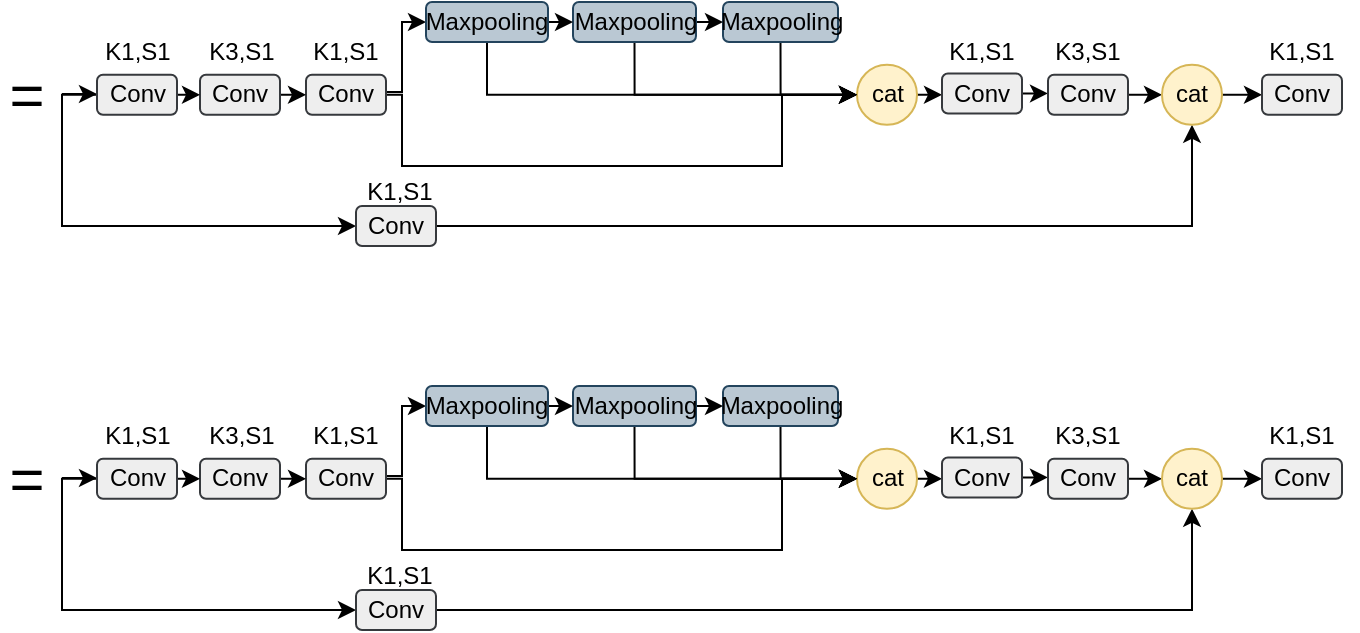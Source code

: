 <mxfile version="21.2.3" type="github">
  <diagram name="第 1 页" id="vPG4tOmfu8uFsgm3aAS6">
    <mxGraphModel dx="1434" dy="-405" grid="1" gridSize="10" guides="1" tooltips="1" connect="1" arrows="1" fold="1" page="1" pageScale="1" pageWidth="827" pageHeight="1169" math="0" shadow="0">
      <root>
        <mxCell id="0" />
        <mxCell id="1" parent="0" />
        <mxCell id="DoSB7A4jQiSQk4BPaiNC-1" style="edgeStyle=orthogonalEdgeStyle;rounded=0;orthogonalLoop=1;jettySize=auto;html=1;exitX=1;exitY=0.5;exitDx=0;exitDy=0;entryX=0.5;entryY=1;entryDx=0;entryDy=0;" edge="1" parent="1" source="DoSB7A4jQiSQk4BPaiNC-8" target="DoSB7A4jQiSQk4BPaiNC-28">
          <mxGeometry relative="1" as="geometry">
            <mxPoint x="685" y="1298.74" as="targetPoint" />
            <mxPoint x="444" y="1350" as="sourcePoint" />
          </mxGeometry>
        </mxCell>
        <mxCell id="DoSB7A4jQiSQk4BPaiNC-2" style="edgeStyle=orthogonalEdgeStyle;rounded=0;orthogonalLoop=1;jettySize=auto;html=1;fontSize=30;exitX=0;exitY=0.5;exitDx=0;exitDy=0;entryX=0;entryY=0.5;entryDx=0;entryDy=0;" edge="1" parent="1" source="DoSB7A4jQiSQk4BPaiNC-15" target="DoSB7A4jQiSQk4BPaiNC-8">
          <mxGeometry relative="1" as="geometry">
            <Array as="points">
              <mxPoint x="264" y="1284" />
              <mxPoint x="264" y="1350" />
            </Array>
            <mxPoint x="290" y="1283.74" as="sourcePoint" />
            <mxPoint x="412.25" y="1350" as="targetPoint" />
          </mxGeometry>
        </mxCell>
        <mxCell id="DoSB7A4jQiSQk4BPaiNC-3" style="edgeStyle=orthogonalEdgeStyle;rounded=0;orthogonalLoop=1;jettySize=auto;html=1;entryX=0;entryY=0.5;entryDx=0;entryDy=0;" edge="1" parent="1" target="DoSB7A4jQiSQk4BPaiNC-15">
          <mxGeometry relative="1" as="geometry">
            <mxPoint x="264" y="1284" as="sourcePoint" />
            <mxPoint x="290" y="1283.74" as="targetPoint" />
          </mxGeometry>
        </mxCell>
        <mxCell id="DoSB7A4jQiSQk4BPaiNC-4" value="=" style="text;html=1;strokeColor=none;fillColor=none;align=center;verticalAlign=middle;whiteSpace=wrap;rounded=0;strokeWidth=1;fontSize=30;" vertex="1" parent="1">
          <mxGeometry x="233" y="1269.38" width="27" height="30" as="geometry" />
        </mxCell>
        <mxCell id="DoSB7A4jQiSQk4BPaiNC-5" style="edgeStyle=orthogonalEdgeStyle;rounded=0;orthogonalLoop=1;jettySize=auto;html=1;exitX=1;exitY=0.5;exitDx=0;exitDy=0;entryX=0;entryY=0.5;entryDx=0;entryDy=0;" edge="1" parent="1" source="DoSB7A4jQiSQk4BPaiNC-6" target="DoSB7A4jQiSQk4BPaiNC-24">
          <mxGeometry relative="1" as="geometry">
            <mxPoint x="704" y="1284" as="targetPoint" />
          </mxGeometry>
        </mxCell>
        <mxCell id="DoSB7A4jQiSQk4BPaiNC-6" value="cat" style="ellipse;whiteSpace=wrap;html=1;rounded=1;fillColor=#fff2cc;strokeColor=#d6b656;" vertex="1" parent="1">
          <mxGeometry x="661.5" y="1269.38" width="30" height="30" as="geometry" />
        </mxCell>
        <mxCell id="DoSB7A4jQiSQk4BPaiNC-7" style="edgeStyle=orthogonalEdgeStyle;rounded=0;orthogonalLoop=1;jettySize=auto;html=1;exitX=0.5;exitY=1;exitDx=0;exitDy=0;entryX=0;entryY=0.5;entryDx=0;entryDy=0;" edge="1" parent="1" source="DoSB7A4jQiSQk4BPaiNC-16" target="DoSB7A4jQiSQk4BPaiNC-6">
          <mxGeometry relative="1" as="geometry">
            <mxPoint x="654" y="1290" as="targetPoint" />
            <mxPoint x="634" y="1283.74" as="sourcePoint" />
            <Array as="points">
              <mxPoint x="623" y="1284" />
            </Array>
          </mxGeometry>
        </mxCell>
        <mxCell id="DoSB7A4jQiSQk4BPaiNC-8" value="Conv" style="rounded=1;whiteSpace=wrap;html=1;fillColor=#eeeeee;strokeColor=#36393d;" vertex="1" parent="1">
          <mxGeometry x="411" y="1340" width="40" height="20" as="geometry" />
        </mxCell>
        <mxCell id="DoSB7A4jQiSQk4BPaiNC-9" style="edgeStyle=orthogonalEdgeStyle;rounded=0;orthogonalLoop=1;jettySize=auto;html=1;exitX=1;exitY=0.5;exitDx=0;exitDy=0;entryX=0;entryY=0.5;entryDx=0;entryDy=0;" edge="1" parent="1" source="DoSB7A4jQiSQk4BPaiNC-11" target="DoSB7A4jQiSQk4BPaiNC-22">
          <mxGeometry relative="1" as="geometry">
            <Array as="points">
              <mxPoint x="426" y="1283" />
              <mxPoint x="434" y="1283" />
              <mxPoint x="434" y="1248" />
            </Array>
          </mxGeometry>
        </mxCell>
        <mxCell id="DoSB7A4jQiSQk4BPaiNC-10" style="edgeStyle=orthogonalEdgeStyle;rounded=0;orthogonalLoop=1;jettySize=auto;html=1;exitX=1;exitY=0.5;exitDx=0;exitDy=0;entryX=0;entryY=0.5;entryDx=0;entryDy=0;" edge="1" parent="1" source="DoSB7A4jQiSQk4BPaiNC-11" target="DoSB7A4jQiSQk4BPaiNC-6">
          <mxGeometry relative="1" as="geometry">
            <Array as="points">
              <mxPoint x="434" y="1284" />
              <mxPoint x="434" y="1320" />
              <mxPoint x="624" y="1320" />
              <mxPoint x="624" y="1284" />
            </Array>
          </mxGeometry>
        </mxCell>
        <mxCell id="DoSB7A4jQiSQk4BPaiNC-11" value="Conv" style="rounded=1;whiteSpace=wrap;html=1;fillColor=#eeeeee;strokeColor=#36393d;" vertex="1" parent="1">
          <mxGeometry x="386" y="1274.38" width="40" height="20" as="geometry" />
        </mxCell>
        <mxCell id="DoSB7A4jQiSQk4BPaiNC-12" style="edgeStyle=orthogonalEdgeStyle;rounded=0;orthogonalLoop=1;jettySize=auto;html=1;exitX=1;exitY=0.5;exitDx=0;exitDy=0;entryX=0;entryY=0.5;entryDx=0;entryDy=0;" edge="1" parent="1" source="DoSB7A4jQiSQk4BPaiNC-13" target="DoSB7A4jQiSQk4BPaiNC-11">
          <mxGeometry relative="1" as="geometry" />
        </mxCell>
        <mxCell id="DoSB7A4jQiSQk4BPaiNC-13" value="Conv" style="rounded=1;whiteSpace=wrap;html=1;fillColor=#eeeeee;strokeColor=#36393d;" vertex="1" parent="1">
          <mxGeometry x="333" y="1274.38" width="40" height="20" as="geometry" />
        </mxCell>
        <mxCell id="DoSB7A4jQiSQk4BPaiNC-14" style="edgeStyle=orthogonalEdgeStyle;rounded=0;orthogonalLoop=1;jettySize=auto;html=1;exitX=1;exitY=0.5;exitDx=0;exitDy=0;entryX=0;entryY=0.5;entryDx=0;entryDy=0;" edge="1" parent="1" source="DoSB7A4jQiSQk4BPaiNC-15" target="DoSB7A4jQiSQk4BPaiNC-13">
          <mxGeometry relative="1" as="geometry" />
        </mxCell>
        <mxCell id="DoSB7A4jQiSQk4BPaiNC-15" value="Conv" style="rounded=1;whiteSpace=wrap;html=1;fillColor=#eeeeee;strokeColor=#36393d;" vertex="1" parent="1">
          <mxGeometry x="281.5" y="1274.38" width="40" height="20" as="geometry" />
        </mxCell>
        <mxCell id="DoSB7A4jQiSQk4BPaiNC-16" value="Maxpooling" style="rounded=1;whiteSpace=wrap;html=1;fillColor=#bac8d3;strokeColor=#23445d;" vertex="1" parent="1">
          <mxGeometry x="594.5" y="1238" width="57.5" height="20" as="geometry" />
        </mxCell>
        <mxCell id="DoSB7A4jQiSQk4BPaiNC-17" style="edgeStyle=orthogonalEdgeStyle;rounded=0;orthogonalLoop=1;jettySize=auto;html=1;exitX=1;exitY=0.5;exitDx=0;exitDy=0;entryX=0;entryY=0.5;entryDx=0;entryDy=0;" edge="1" parent="1" source="DoSB7A4jQiSQk4BPaiNC-19" target="DoSB7A4jQiSQk4BPaiNC-16">
          <mxGeometry relative="1" as="geometry" />
        </mxCell>
        <mxCell id="DoSB7A4jQiSQk4BPaiNC-18" style="edgeStyle=orthogonalEdgeStyle;rounded=0;orthogonalLoop=1;jettySize=auto;html=1;exitX=0.5;exitY=1;exitDx=0;exitDy=0;entryX=0;entryY=0.5;entryDx=0;entryDy=0;" edge="1" parent="1" source="DoSB7A4jQiSQk4BPaiNC-19" target="DoSB7A4jQiSQk4BPaiNC-6">
          <mxGeometry relative="1" as="geometry" />
        </mxCell>
        <mxCell id="DoSB7A4jQiSQk4BPaiNC-19" value="Maxpooling" style="rounded=1;whiteSpace=wrap;html=1;fillColor=#bac8d3;strokeColor=#23445d;" vertex="1" parent="1">
          <mxGeometry x="519.5" y="1238" width="61.5" height="20" as="geometry" />
        </mxCell>
        <mxCell id="DoSB7A4jQiSQk4BPaiNC-20" style="edgeStyle=orthogonalEdgeStyle;rounded=0;orthogonalLoop=1;jettySize=auto;html=1;exitX=1;exitY=0.5;exitDx=0;exitDy=0;entryX=0;entryY=0.5;entryDx=0;entryDy=0;" edge="1" parent="1" source="DoSB7A4jQiSQk4BPaiNC-22" target="DoSB7A4jQiSQk4BPaiNC-19">
          <mxGeometry relative="1" as="geometry" />
        </mxCell>
        <mxCell id="DoSB7A4jQiSQk4BPaiNC-21" style="edgeStyle=orthogonalEdgeStyle;rounded=0;orthogonalLoop=1;jettySize=auto;html=1;exitX=0.5;exitY=1;exitDx=0;exitDy=0;entryX=0;entryY=0.5;entryDx=0;entryDy=0;" edge="1" parent="1" source="DoSB7A4jQiSQk4BPaiNC-22" target="DoSB7A4jQiSQk4BPaiNC-6">
          <mxGeometry relative="1" as="geometry" />
        </mxCell>
        <mxCell id="DoSB7A4jQiSQk4BPaiNC-22" value="Maxpooling" style="rounded=1;whiteSpace=wrap;html=1;fillColor=#bac8d3;strokeColor=#23445d;" vertex="1" parent="1">
          <mxGeometry x="446" y="1238" width="61" height="20" as="geometry" />
        </mxCell>
        <mxCell id="DoSB7A4jQiSQk4BPaiNC-23" style="edgeStyle=orthogonalEdgeStyle;rounded=0;orthogonalLoop=1;jettySize=auto;html=1;exitX=1;exitY=0.5;exitDx=0;exitDy=0;entryX=0;entryY=0.5;entryDx=0;entryDy=0;" edge="1" parent="1" source="DoSB7A4jQiSQk4BPaiNC-24" target="DoSB7A4jQiSQk4BPaiNC-26">
          <mxGeometry relative="1" as="geometry" />
        </mxCell>
        <mxCell id="DoSB7A4jQiSQk4BPaiNC-24" value="Conv" style="rounded=1;whiteSpace=wrap;html=1;fillColor=#eeeeee;strokeColor=#36393d;" vertex="1" parent="1">
          <mxGeometry x="704" y="1273.74" width="40" height="20" as="geometry" />
        </mxCell>
        <mxCell id="DoSB7A4jQiSQk4BPaiNC-25" style="edgeStyle=orthogonalEdgeStyle;rounded=0;orthogonalLoop=1;jettySize=auto;html=1;exitX=1;exitY=0.5;exitDx=0;exitDy=0;entryX=0;entryY=0.5;entryDx=0;entryDy=0;" edge="1" parent="1" source="DoSB7A4jQiSQk4BPaiNC-26" target="DoSB7A4jQiSQk4BPaiNC-28">
          <mxGeometry relative="1" as="geometry" />
        </mxCell>
        <mxCell id="DoSB7A4jQiSQk4BPaiNC-26" value="Conv" style="rounded=1;whiteSpace=wrap;html=1;fillColor=#eeeeee;strokeColor=#36393d;" vertex="1" parent="1">
          <mxGeometry x="757" y="1274.38" width="40" height="20" as="geometry" />
        </mxCell>
        <mxCell id="DoSB7A4jQiSQk4BPaiNC-27" style="edgeStyle=orthogonalEdgeStyle;rounded=0;orthogonalLoop=1;jettySize=auto;html=1;exitX=1;exitY=0.5;exitDx=0;exitDy=0;entryX=0;entryY=0.5;entryDx=0;entryDy=0;" edge="1" parent="1" source="DoSB7A4jQiSQk4BPaiNC-28" target="DoSB7A4jQiSQk4BPaiNC-29">
          <mxGeometry relative="1" as="geometry" />
        </mxCell>
        <mxCell id="DoSB7A4jQiSQk4BPaiNC-28" value="cat" style="ellipse;whiteSpace=wrap;html=1;rounded=1;fillColor=#fff2cc;strokeColor=#d6b656;" vertex="1" parent="1">
          <mxGeometry x="814" y="1269.38" width="30" height="30" as="geometry" />
        </mxCell>
        <mxCell id="DoSB7A4jQiSQk4BPaiNC-29" value="Conv" style="rounded=1;whiteSpace=wrap;html=1;fillColor=#eeeeee;strokeColor=#36393d;" vertex="1" parent="1">
          <mxGeometry x="864" y="1274.38" width="40" height="20" as="geometry" />
        </mxCell>
        <mxCell id="DoSB7A4jQiSQk4BPaiNC-30" value="K1,S1" style="text;html=1;strokeColor=none;fillColor=none;align=center;verticalAlign=middle;whiteSpace=wrap;rounded=0;strokeWidth=1;fontSize=12;" vertex="1" parent="1">
          <mxGeometry x="273.5" y="1248" width="56" height="30" as="geometry" />
        </mxCell>
        <mxCell id="DoSB7A4jQiSQk4BPaiNC-31" value="K3,S1" style="text;html=1;strokeColor=none;fillColor=none;align=center;verticalAlign=middle;whiteSpace=wrap;rounded=0;strokeWidth=1;fontSize=12;" vertex="1" parent="1">
          <mxGeometry x="326" y="1248" width="56" height="30" as="geometry" />
        </mxCell>
        <mxCell id="DoSB7A4jQiSQk4BPaiNC-32" value="K1,S1" style="text;html=1;strokeColor=none;fillColor=none;align=center;verticalAlign=middle;whiteSpace=wrap;rounded=0;strokeWidth=1;fontSize=12;" vertex="1" parent="1">
          <mxGeometry x="378" y="1248" width="56" height="30" as="geometry" />
        </mxCell>
        <mxCell id="DoSB7A4jQiSQk4BPaiNC-33" value="K1,S1" style="text;html=1;strokeColor=none;fillColor=none;align=center;verticalAlign=middle;whiteSpace=wrap;rounded=0;strokeWidth=1;fontSize=12;" vertex="1" parent="1">
          <mxGeometry x="405" y="1318" width="56" height="30" as="geometry" />
        </mxCell>
        <mxCell id="DoSB7A4jQiSQk4BPaiNC-34" value="K1,S1" style="text;html=1;strokeColor=none;fillColor=none;align=center;verticalAlign=middle;whiteSpace=wrap;rounded=0;strokeWidth=1;fontSize=12;" vertex="1" parent="1">
          <mxGeometry x="696" y="1248" width="56" height="30" as="geometry" />
        </mxCell>
        <mxCell id="DoSB7A4jQiSQk4BPaiNC-35" value="K3,S1" style="text;html=1;strokeColor=none;fillColor=none;align=center;verticalAlign=middle;whiteSpace=wrap;rounded=0;strokeWidth=1;fontSize=12;" vertex="1" parent="1">
          <mxGeometry x="749" y="1248" width="56" height="30" as="geometry" />
        </mxCell>
        <mxCell id="DoSB7A4jQiSQk4BPaiNC-36" value="K1,S1" style="text;html=1;strokeColor=none;fillColor=none;align=center;verticalAlign=middle;whiteSpace=wrap;rounded=0;strokeWidth=1;fontSize=12;" vertex="1" parent="1">
          <mxGeometry x="856" y="1248" width="56" height="30" as="geometry" />
        </mxCell>
        <mxCell id="DoSB7A4jQiSQk4BPaiNC-37" style="edgeStyle=orthogonalEdgeStyle;rounded=0;orthogonalLoop=1;jettySize=auto;html=1;exitX=1;exitY=0.5;exitDx=0;exitDy=0;entryX=0.5;entryY=1;entryDx=0;entryDy=0;" edge="1" parent="1" source="DoSB7A4jQiSQk4BPaiNC-44" target="DoSB7A4jQiSQk4BPaiNC-64">
          <mxGeometry relative="1" as="geometry">
            <mxPoint x="685" y="1490.74" as="targetPoint" />
            <mxPoint x="444" y="1542" as="sourcePoint" />
          </mxGeometry>
        </mxCell>
        <mxCell id="DoSB7A4jQiSQk4BPaiNC-38" style="edgeStyle=orthogonalEdgeStyle;rounded=0;orthogonalLoop=1;jettySize=auto;html=1;fontSize=30;exitX=0;exitY=0.5;exitDx=0;exitDy=0;entryX=0;entryY=0.5;entryDx=0;entryDy=0;" edge="1" parent="1" source="DoSB7A4jQiSQk4BPaiNC-51" target="DoSB7A4jQiSQk4BPaiNC-44">
          <mxGeometry relative="1" as="geometry">
            <Array as="points">
              <mxPoint x="264" y="1476" />
              <mxPoint x="264" y="1542" />
            </Array>
            <mxPoint x="290" y="1475.74" as="sourcePoint" />
            <mxPoint x="412.25" y="1542" as="targetPoint" />
          </mxGeometry>
        </mxCell>
        <mxCell id="DoSB7A4jQiSQk4BPaiNC-39" style="edgeStyle=orthogonalEdgeStyle;rounded=0;orthogonalLoop=1;jettySize=auto;html=1;entryX=0;entryY=0.5;entryDx=0;entryDy=0;" edge="1" parent="1" target="DoSB7A4jQiSQk4BPaiNC-51">
          <mxGeometry relative="1" as="geometry">
            <mxPoint x="264" y="1476" as="sourcePoint" />
            <mxPoint x="290" y="1475.74" as="targetPoint" />
          </mxGeometry>
        </mxCell>
        <mxCell id="DoSB7A4jQiSQk4BPaiNC-40" value="=" style="text;html=1;strokeColor=none;fillColor=none;align=center;verticalAlign=middle;whiteSpace=wrap;rounded=0;strokeWidth=1;fontSize=30;" vertex="1" parent="1">
          <mxGeometry x="233" y="1461.38" width="27" height="30" as="geometry" />
        </mxCell>
        <mxCell id="DoSB7A4jQiSQk4BPaiNC-41" style="edgeStyle=orthogonalEdgeStyle;rounded=0;orthogonalLoop=1;jettySize=auto;html=1;exitX=1;exitY=0.5;exitDx=0;exitDy=0;entryX=0;entryY=0.5;entryDx=0;entryDy=0;" edge="1" parent="1" source="DoSB7A4jQiSQk4BPaiNC-42" target="DoSB7A4jQiSQk4BPaiNC-60">
          <mxGeometry relative="1" as="geometry">
            <mxPoint x="704" y="1476" as="targetPoint" />
          </mxGeometry>
        </mxCell>
        <mxCell id="DoSB7A4jQiSQk4BPaiNC-42" value="cat" style="ellipse;whiteSpace=wrap;html=1;rounded=1;fillColor=#fff2cc;strokeColor=#d6b656;" vertex="1" parent="1">
          <mxGeometry x="661.5" y="1461.38" width="30" height="30" as="geometry" />
        </mxCell>
        <mxCell id="DoSB7A4jQiSQk4BPaiNC-43" style="edgeStyle=orthogonalEdgeStyle;rounded=0;orthogonalLoop=1;jettySize=auto;html=1;exitX=0.5;exitY=1;exitDx=0;exitDy=0;entryX=0;entryY=0.5;entryDx=0;entryDy=0;" edge="1" parent="1" source="DoSB7A4jQiSQk4BPaiNC-52" target="DoSB7A4jQiSQk4BPaiNC-42">
          <mxGeometry relative="1" as="geometry">
            <mxPoint x="654" y="1482" as="targetPoint" />
            <mxPoint x="634" y="1475.74" as="sourcePoint" />
            <Array as="points">
              <mxPoint x="623" y="1476" />
            </Array>
          </mxGeometry>
        </mxCell>
        <mxCell id="DoSB7A4jQiSQk4BPaiNC-44" value="Conv" style="rounded=1;whiteSpace=wrap;html=1;fillColor=#eeeeee;strokeColor=#36393d;" vertex="1" parent="1">
          <mxGeometry x="411" y="1532" width="40" height="20" as="geometry" />
        </mxCell>
        <mxCell id="DoSB7A4jQiSQk4BPaiNC-45" style="edgeStyle=orthogonalEdgeStyle;rounded=0;orthogonalLoop=1;jettySize=auto;html=1;exitX=1;exitY=0.5;exitDx=0;exitDy=0;entryX=0;entryY=0.5;entryDx=0;entryDy=0;" edge="1" parent="1" source="DoSB7A4jQiSQk4BPaiNC-47" target="DoSB7A4jQiSQk4BPaiNC-58">
          <mxGeometry relative="1" as="geometry">
            <Array as="points">
              <mxPoint x="426" y="1475" />
              <mxPoint x="434" y="1475" />
              <mxPoint x="434" y="1440" />
            </Array>
          </mxGeometry>
        </mxCell>
        <mxCell id="DoSB7A4jQiSQk4BPaiNC-46" style="edgeStyle=orthogonalEdgeStyle;rounded=0;orthogonalLoop=1;jettySize=auto;html=1;exitX=1;exitY=0.5;exitDx=0;exitDy=0;entryX=0;entryY=0.5;entryDx=0;entryDy=0;" edge="1" parent="1" source="DoSB7A4jQiSQk4BPaiNC-47" target="DoSB7A4jQiSQk4BPaiNC-42">
          <mxGeometry relative="1" as="geometry">
            <Array as="points">
              <mxPoint x="434" y="1476" />
              <mxPoint x="434" y="1512" />
              <mxPoint x="624" y="1512" />
              <mxPoint x="624" y="1476" />
            </Array>
          </mxGeometry>
        </mxCell>
        <mxCell id="DoSB7A4jQiSQk4BPaiNC-47" value="Conv" style="rounded=1;whiteSpace=wrap;html=1;fillColor=#eeeeee;strokeColor=#36393d;" vertex="1" parent="1">
          <mxGeometry x="386" y="1466.38" width="40" height="20" as="geometry" />
        </mxCell>
        <mxCell id="DoSB7A4jQiSQk4BPaiNC-48" style="edgeStyle=orthogonalEdgeStyle;rounded=0;orthogonalLoop=1;jettySize=auto;html=1;exitX=1;exitY=0.5;exitDx=0;exitDy=0;entryX=0;entryY=0.5;entryDx=0;entryDy=0;" edge="1" parent="1" source="DoSB7A4jQiSQk4BPaiNC-49" target="DoSB7A4jQiSQk4BPaiNC-47">
          <mxGeometry relative="1" as="geometry" />
        </mxCell>
        <mxCell id="DoSB7A4jQiSQk4BPaiNC-49" value="Conv" style="rounded=1;whiteSpace=wrap;html=1;fillColor=#eeeeee;strokeColor=#36393d;" vertex="1" parent="1">
          <mxGeometry x="333" y="1466.38" width="40" height="20" as="geometry" />
        </mxCell>
        <mxCell id="DoSB7A4jQiSQk4BPaiNC-50" style="edgeStyle=orthogonalEdgeStyle;rounded=0;orthogonalLoop=1;jettySize=auto;html=1;exitX=1;exitY=0.5;exitDx=0;exitDy=0;entryX=0;entryY=0.5;entryDx=0;entryDy=0;" edge="1" parent="1" source="DoSB7A4jQiSQk4BPaiNC-51" target="DoSB7A4jQiSQk4BPaiNC-49">
          <mxGeometry relative="1" as="geometry" />
        </mxCell>
        <mxCell id="DoSB7A4jQiSQk4BPaiNC-51" value="Conv" style="rounded=1;whiteSpace=wrap;html=1;fillColor=#eeeeee;strokeColor=#36393d;" vertex="1" parent="1">
          <mxGeometry x="281.5" y="1466.38" width="40" height="20" as="geometry" />
        </mxCell>
        <mxCell id="DoSB7A4jQiSQk4BPaiNC-52" value="Maxpooling" style="rounded=1;whiteSpace=wrap;html=1;fillColor=#bac8d3;strokeColor=#23445d;" vertex="1" parent="1">
          <mxGeometry x="594.5" y="1430" width="57.5" height="20" as="geometry" />
        </mxCell>
        <mxCell id="DoSB7A4jQiSQk4BPaiNC-53" style="edgeStyle=orthogonalEdgeStyle;rounded=0;orthogonalLoop=1;jettySize=auto;html=1;exitX=1;exitY=0.5;exitDx=0;exitDy=0;entryX=0;entryY=0.5;entryDx=0;entryDy=0;" edge="1" parent="1" source="DoSB7A4jQiSQk4BPaiNC-55" target="DoSB7A4jQiSQk4BPaiNC-52">
          <mxGeometry relative="1" as="geometry" />
        </mxCell>
        <mxCell id="DoSB7A4jQiSQk4BPaiNC-54" style="edgeStyle=orthogonalEdgeStyle;rounded=0;orthogonalLoop=1;jettySize=auto;html=1;exitX=0.5;exitY=1;exitDx=0;exitDy=0;entryX=0;entryY=0.5;entryDx=0;entryDy=0;" edge="1" parent="1" source="DoSB7A4jQiSQk4BPaiNC-55" target="DoSB7A4jQiSQk4BPaiNC-42">
          <mxGeometry relative="1" as="geometry" />
        </mxCell>
        <mxCell id="DoSB7A4jQiSQk4BPaiNC-55" value="Maxpooling" style="rounded=1;whiteSpace=wrap;html=1;fillColor=#bac8d3;strokeColor=#23445d;" vertex="1" parent="1">
          <mxGeometry x="519.5" y="1430" width="61.5" height="20" as="geometry" />
        </mxCell>
        <mxCell id="DoSB7A4jQiSQk4BPaiNC-56" style="edgeStyle=orthogonalEdgeStyle;rounded=0;orthogonalLoop=1;jettySize=auto;html=1;exitX=1;exitY=0.5;exitDx=0;exitDy=0;entryX=0;entryY=0.5;entryDx=0;entryDy=0;" edge="1" parent="1" source="DoSB7A4jQiSQk4BPaiNC-58" target="DoSB7A4jQiSQk4BPaiNC-55">
          <mxGeometry relative="1" as="geometry" />
        </mxCell>
        <mxCell id="DoSB7A4jQiSQk4BPaiNC-57" style="edgeStyle=orthogonalEdgeStyle;rounded=0;orthogonalLoop=1;jettySize=auto;html=1;exitX=0.5;exitY=1;exitDx=0;exitDy=0;entryX=0;entryY=0.5;entryDx=0;entryDy=0;" edge="1" parent="1" source="DoSB7A4jQiSQk4BPaiNC-58" target="DoSB7A4jQiSQk4BPaiNC-42">
          <mxGeometry relative="1" as="geometry" />
        </mxCell>
        <mxCell id="DoSB7A4jQiSQk4BPaiNC-58" value="Maxpooling" style="rounded=1;whiteSpace=wrap;html=1;fillColor=#bac8d3;strokeColor=#23445d;" vertex="1" parent="1">
          <mxGeometry x="446" y="1430" width="61" height="20" as="geometry" />
        </mxCell>
        <mxCell id="DoSB7A4jQiSQk4BPaiNC-59" style="edgeStyle=orthogonalEdgeStyle;rounded=0;orthogonalLoop=1;jettySize=auto;html=1;exitX=1;exitY=0.5;exitDx=0;exitDy=0;entryX=0;entryY=0.5;entryDx=0;entryDy=0;" edge="1" parent="1" source="DoSB7A4jQiSQk4BPaiNC-60" target="DoSB7A4jQiSQk4BPaiNC-62">
          <mxGeometry relative="1" as="geometry" />
        </mxCell>
        <mxCell id="DoSB7A4jQiSQk4BPaiNC-60" value="Conv" style="rounded=1;whiteSpace=wrap;html=1;fillColor=#eeeeee;strokeColor=#36393d;" vertex="1" parent="1">
          <mxGeometry x="704" y="1465.74" width="40" height="20" as="geometry" />
        </mxCell>
        <mxCell id="DoSB7A4jQiSQk4BPaiNC-61" style="edgeStyle=orthogonalEdgeStyle;rounded=0;orthogonalLoop=1;jettySize=auto;html=1;exitX=1;exitY=0.5;exitDx=0;exitDy=0;entryX=0;entryY=0.5;entryDx=0;entryDy=0;" edge="1" parent="1" source="DoSB7A4jQiSQk4BPaiNC-62" target="DoSB7A4jQiSQk4BPaiNC-64">
          <mxGeometry relative="1" as="geometry" />
        </mxCell>
        <mxCell id="DoSB7A4jQiSQk4BPaiNC-62" value="Conv" style="rounded=1;whiteSpace=wrap;html=1;fillColor=#eeeeee;strokeColor=#36393d;" vertex="1" parent="1">
          <mxGeometry x="757" y="1466.38" width="40" height="20" as="geometry" />
        </mxCell>
        <mxCell id="DoSB7A4jQiSQk4BPaiNC-63" style="edgeStyle=orthogonalEdgeStyle;rounded=0;orthogonalLoop=1;jettySize=auto;html=1;exitX=1;exitY=0.5;exitDx=0;exitDy=0;entryX=0;entryY=0.5;entryDx=0;entryDy=0;" edge="1" parent="1" source="DoSB7A4jQiSQk4BPaiNC-64" target="DoSB7A4jQiSQk4BPaiNC-65">
          <mxGeometry relative="1" as="geometry" />
        </mxCell>
        <mxCell id="DoSB7A4jQiSQk4BPaiNC-64" value="cat" style="ellipse;whiteSpace=wrap;html=1;rounded=1;fillColor=#fff2cc;strokeColor=#d6b656;" vertex="1" parent="1">
          <mxGeometry x="814" y="1461.38" width="30" height="30" as="geometry" />
        </mxCell>
        <mxCell id="DoSB7A4jQiSQk4BPaiNC-65" value="Conv" style="rounded=1;whiteSpace=wrap;html=1;fillColor=#eeeeee;strokeColor=#36393d;" vertex="1" parent="1">
          <mxGeometry x="864" y="1466.38" width="40" height="20" as="geometry" />
        </mxCell>
        <mxCell id="DoSB7A4jQiSQk4BPaiNC-66" value="K1,S1" style="text;html=1;strokeColor=none;fillColor=none;align=center;verticalAlign=middle;whiteSpace=wrap;rounded=0;strokeWidth=1;fontSize=12;" vertex="1" parent="1">
          <mxGeometry x="273.5" y="1440" width="56" height="30" as="geometry" />
        </mxCell>
        <mxCell id="DoSB7A4jQiSQk4BPaiNC-67" value="K3,S1" style="text;html=1;strokeColor=none;fillColor=none;align=center;verticalAlign=middle;whiteSpace=wrap;rounded=0;strokeWidth=1;fontSize=12;" vertex="1" parent="1">
          <mxGeometry x="326" y="1440" width="56" height="30" as="geometry" />
        </mxCell>
        <mxCell id="DoSB7A4jQiSQk4BPaiNC-68" value="K1,S1" style="text;html=1;strokeColor=none;fillColor=none;align=center;verticalAlign=middle;whiteSpace=wrap;rounded=0;strokeWidth=1;fontSize=12;" vertex="1" parent="1">
          <mxGeometry x="378" y="1440" width="56" height="30" as="geometry" />
        </mxCell>
        <mxCell id="DoSB7A4jQiSQk4BPaiNC-69" value="K1,S1" style="text;html=1;strokeColor=none;fillColor=none;align=center;verticalAlign=middle;whiteSpace=wrap;rounded=0;strokeWidth=1;fontSize=12;" vertex="1" parent="1">
          <mxGeometry x="405" y="1510" width="56" height="30" as="geometry" />
        </mxCell>
        <mxCell id="DoSB7A4jQiSQk4BPaiNC-70" value="K1,S1" style="text;html=1;strokeColor=none;fillColor=none;align=center;verticalAlign=middle;whiteSpace=wrap;rounded=0;strokeWidth=1;fontSize=12;" vertex="1" parent="1">
          <mxGeometry x="696" y="1440" width="56" height="30" as="geometry" />
        </mxCell>
        <mxCell id="DoSB7A4jQiSQk4BPaiNC-71" value="K3,S1" style="text;html=1;strokeColor=none;fillColor=none;align=center;verticalAlign=middle;whiteSpace=wrap;rounded=0;strokeWidth=1;fontSize=12;" vertex="1" parent="1">
          <mxGeometry x="749" y="1440" width="56" height="30" as="geometry" />
        </mxCell>
        <mxCell id="DoSB7A4jQiSQk4BPaiNC-72" value="K1,S1" style="text;html=1;strokeColor=none;fillColor=none;align=center;verticalAlign=middle;whiteSpace=wrap;rounded=0;strokeWidth=1;fontSize=12;" vertex="1" parent="1">
          <mxGeometry x="856" y="1440" width="56" height="30" as="geometry" />
        </mxCell>
      </root>
    </mxGraphModel>
  </diagram>
</mxfile>
